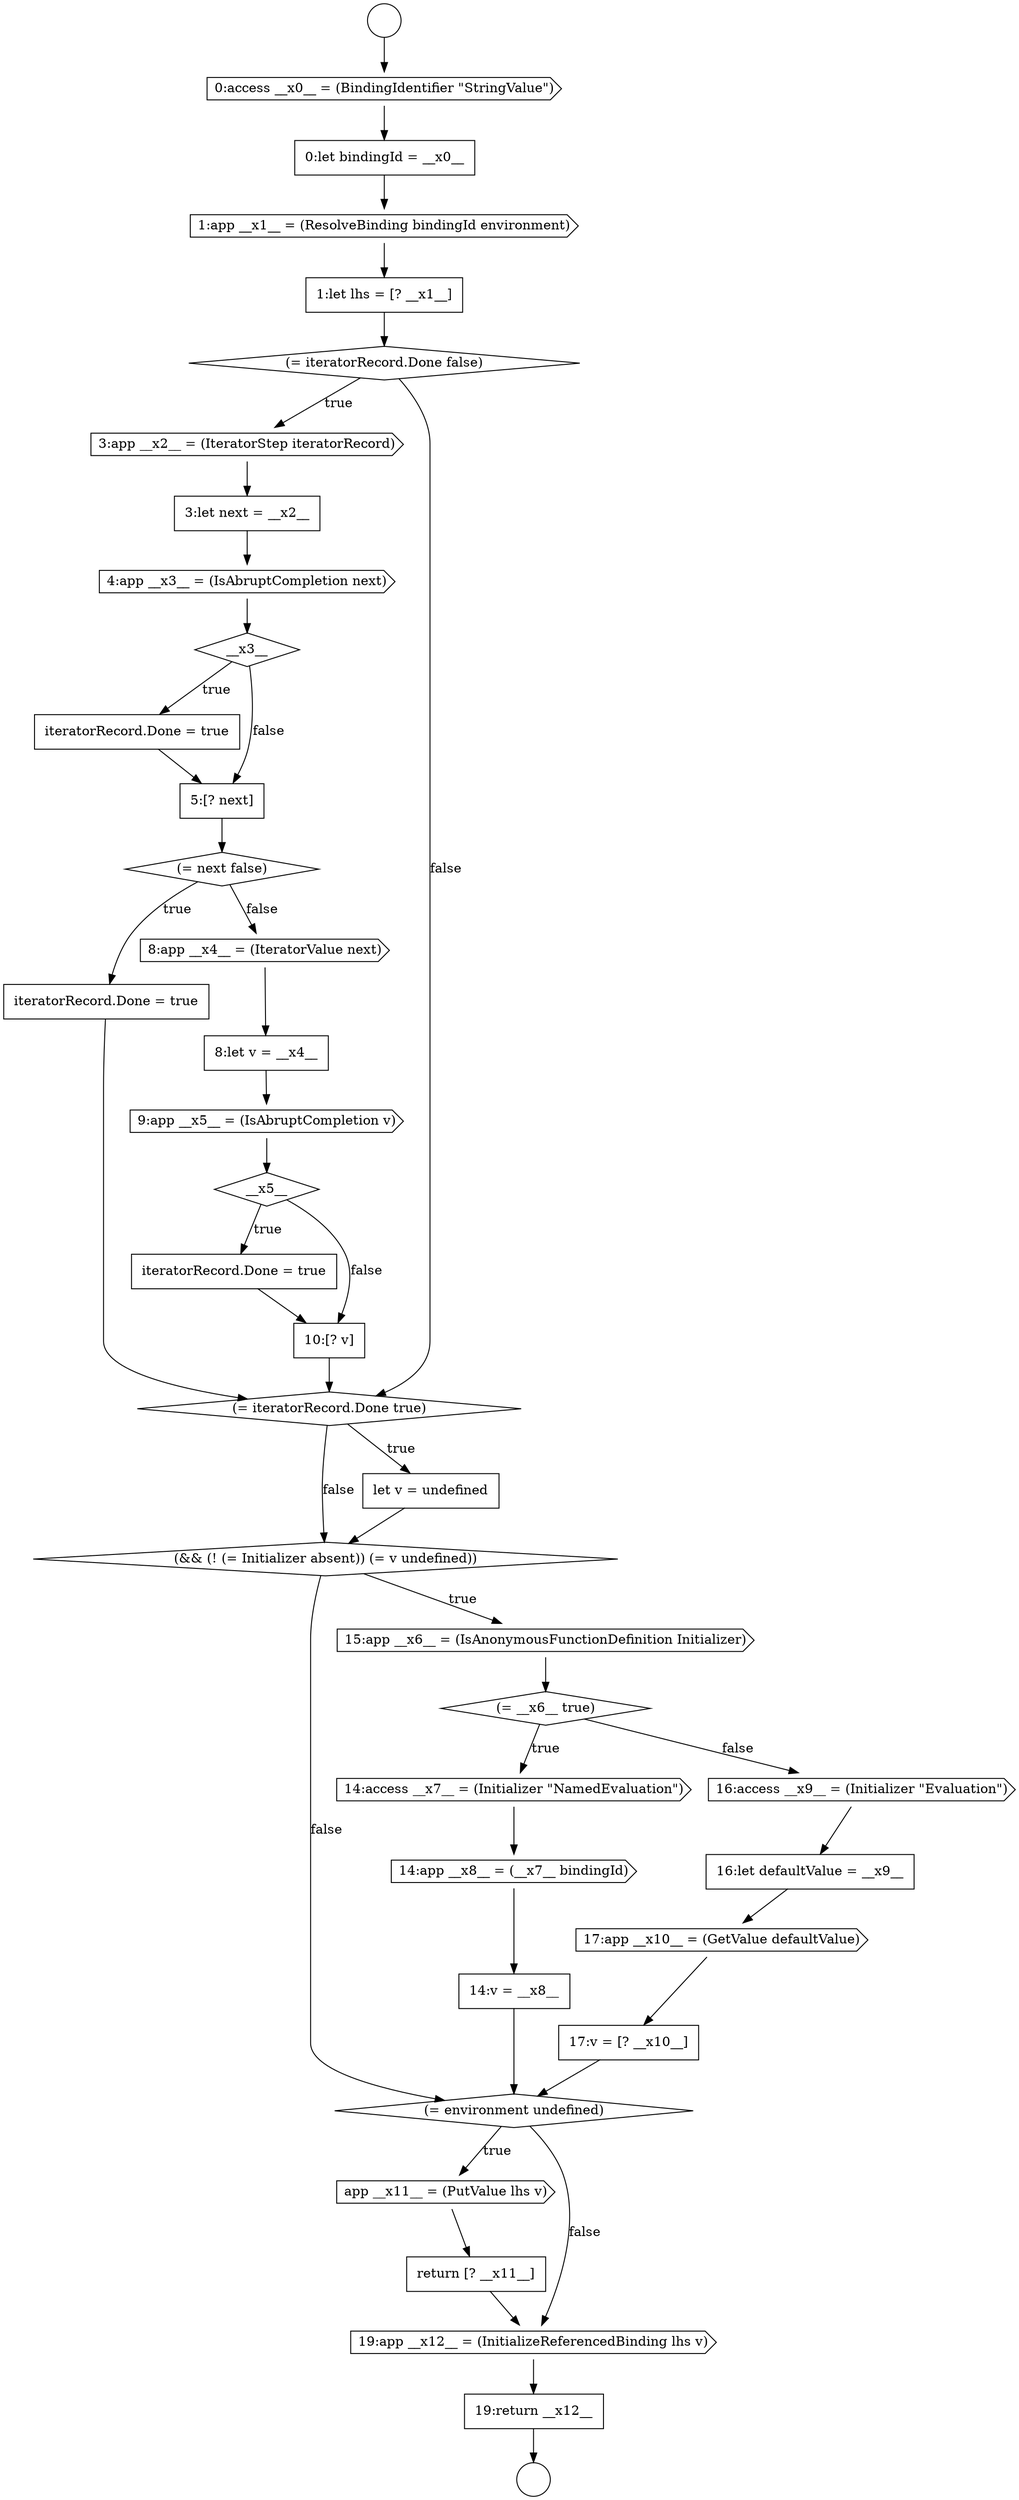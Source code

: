 digraph {
  node7072 [shape=none, margin=0, label=<<font color="black">
    <table border="0" cellborder="1" cellspacing="0" cellpadding="10">
      <tr><td align="left">19:return __x12__</td></tr>
    </table>
  </font>> color="black" fillcolor="white" style=filled]
  node7040 [shape=none, margin=0, label=<<font color="black">
    <table border="0" cellborder="1" cellspacing="0" cellpadding="10">
      <tr><td align="left">1:let lhs = [? __x1__]</td></tr>
    </table>
  </font>> color="black" fillcolor="white" style=filled]
  node7068 [shape=diamond, label=<<font color="black">(= environment undefined)</font>> color="black" fillcolor="white" style=filled]
  node7037 [shape=cds, label=<<font color="black">0:access __x0__ = (BindingIdentifier &quot;StringValue&quot;)</font>> color="black" fillcolor="white" style=filled]
  node7042 [shape=cds, label=<<font color="black">3:app __x2__ = (IteratorStep iteratorRecord)</font>> color="black" fillcolor="white" style=filled]
  node7063 [shape=none, margin=0, label=<<font color="black">
    <table border="0" cellborder="1" cellspacing="0" cellpadding="10">
      <tr><td align="left">14:v = __x8__</td></tr>
    </table>
  </font>> color="black" fillcolor="white" style=filled]
  node7065 [shape=none, margin=0, label=<<font color="black">
    <table border="0" cellborder="1" cellspacing="0" cellpadding="10">
      <tr><td align="left">16:let defaultValue = __x9__</td></tr>
    </table>
  </font>> color="black" fillcolor="white" style=filled]
  node7069 [shape=cds, label=<<font color="black">app __x11__ = (PutValue lhs v)</font>> color="black" fillcolor="white" style=filled]
  node7052 [shape=cds, label=<<font color="black">9:app __x5__ = (IsAbruptCompletion v)</font>> color="black" fillcolor="white" style=filled]
  node7046 [shape=none, margin=0, label=<<font color="black">
    <table border="0" cellborder="1" cellspacing="0" cellpadding="10">
      <tr><td align="left">iteratorRecord.Done = true</td></tr>
    </table>
  </font>> color="black" fillcolor="white" style=filled]
  node7062 [shape=cds, label=<<font color="black">14:app __x8__ = (__x7__ bindingId)</font>> color="black" fillcolor="white" style=filled]
  node7053 [shape=diamond, label=<<font color="black">__x5__</font>> color="black" fillcolor="white" style=filled]
  node7066 [shape=cds, label=<<font color="black">17:app __x10__ = (GetValue defaultValue)</font>> color="black" fillcolor="white" style=filled]
  node7049 [shape=none, margin=0, label=<<font color="black">
    <table border="0" cellborder="1" cellspacing="0" cellpadding="10">
      <tr><td align="left">iteratorRecord.Done = true</td></tr>
    </table>
  </font>> color="black" fillcolor="white" style=filled]
  node7070 [shape=none, margin=0, label=<<font color="black">
    <table border="0" cellborder="1" cellspacing="0" cellpadding="10">
      <tr><td align="left">return [? __x11__]</td></tr>
    </table>
  </font>> color="black" fillcolor="white" style=filled]
  node7067 [shape=none, margin=0, label=<<font color="black">
    <table border="0" cellborder="1" cellspacing="0" cellpadding="10">
      <tr><td align="left">17:v = [? __x10__]</td></tr>
    </table>
  </font>> color="black" fillcolor="white" style=filled]
  node7061 [shape=cds, label=<<font color="black">14:access __x7__ = (Initializer &quot;NamedEvaluation&quot;)</font>> color="black" fillcolor="white" style=filled]
  node7044 [shape=cds, label=<<font color="black">4:app __x3__ = (IsAbruptCompletion next)</font>> color="black" fillcolor="white" style=filled]
  node7039 [shape=cds, label=<<font color="black">1:app __x1__ = (ResolveBinding bindingId environment)</font>> color="black" fillcolor="white" style=filled]
  node7048 [shape=diamond, label=<<font color="black">(= next false)</font>> color="black" fillcolor="white" style=filled]
  node7050 [shape=cds, label=<<font color="black">8:app __x4__ = (IteratorValue next)</font>> color="black" fillcolor="white" style=filled]
  node7064 [shape=cds, label=<<font color="black">16:access __x9__ = (Initializer &quot;Evaluation&quot;)</font>> color="black" fillcolor="white" style=filled]
  node7043 [shape=none, margin=0, label=<<font color="black">
    <table border="0" cellborder="1" cellspacing="0" cellpadding="10">
      <tr><td align="left">3:let next = __x2__</td></tr>
    </table>
  </font>> color="black" fillcolor="white" style=filled]
  node7060 [shape=diamond, label=<<font color="black">(= __x6__ true)</font>> color="black" fillcolor="white" style=filled]
  node7047 [shape=none, margin=0, label=<<font color="black">
    <table border="0" cellborder="1" cellspacing="0" cellpadding="10">
      <tr><td align="left">5:[? next]</td></tr>
    </table>
  </font>> color="black" fillcolor="white" style=filled]
  node7036 [shape=circle label=" " color="black" fillcolor="white" style=filled]
  node7051 [shape=none, margin=0, label=<<font color="black">
    <table border="0" cellborder="1" cellspacing="0" cellpadding="10">
      <tr><td align="left">8:let v = __x4__</td></tr>
    </table>
  </font>> color="black" fillcolor="white" style=filled]
  node7054 [shape=none, margin=0, label=<<font color="black">
    <table border="0" cellborder="1" cellspacing="0" cellpadding="10">
      <tr><td align="left">iteratorRecord.Done = true</td></tr>
    </table>
  </font>> color="black" fillcolor="white" style=filled]
  node7059 [shape=cds, label=<<font color="black">15:app __x6__ = (IsAnonymousFunctionDefinition Initializer)</font>> color="black" fillcolor="white" style=filled]
  node7041 [shape=diamond, label=<<font color="black">(= iteratorRecord.Done false)</font>> color="black" fillcolor="white" style=filled]
  node7038 [shape=none, margin=0, label=<<font color="black">
    <table border="0" cellborder="1" cellspacing="0" cellpadding="10">
      <tr><td align="left">0:let bindingId = __x0__</td></tr>
    </table>
  </font>> color="black" fillcolor="white" style=filled]
  node7058 [shape=diamond, label=<<font color="black">(&amp;&amp; (! (= Initializer absent)) (= v undefined))</font>> color="black" fillcolor="white" style=filled]
  node7045 [shape=diamond, label=<<font color="black">__x3__</font>> color="black" fillcolor="white" style=filled]
  node7055 [shape=none, margin=0, label=<<font color="black">
    <table border="0" cellborder="1" cellspacing="0" cellpadding="10">
      <tr><td align="left">10:[? v]</td></tr>
    </table>
  </font>> color="black" fillcolor="white" style=filled]
  node7071 [shape=cds, label=<<font color="black">19:app __x12__ = (InitializeReferencedBinding lhs v)</font>> color="black" fillcolor="white" style=filled]
  node7035 [shape=circle label=" " color="black" fillcolor="white" style=filled]
  node7056 [shape=diamond, label=<<font color="black">(= iteratorRecord.Done true)</font>> color="black" fillcolor="white" style=filled]
  node7057 [shape=none, margin=0, label=<<font color="black">
    <table border="0" cellborder="1" cellspacing="0" cellpadding="10">
      <tr><td align="left">let v = undefined</td></tr>
    </table>
  </font>> color="black" fillcolor="white" style=filled]
  node7041 -> node7042 [label=<<font color="black">true</font>> color="black"]
  node7041 -> node7056 [label=<<font color="black">false</font>> color="black"]
  node7071 -> node7072 [ color="black"]
  node7067 -> node7068 [ color="black"]
  node7040 -> node7041 [ color="black"]
  node7050 -> node7051 [ color="black"]
  node7046 -> node7047 [ color="black"]
  node7038 -> node7039 [ color="black"]
  node7052 -> node7053 [ color="black"]
  node7064 -> node7065 [ color="black"]
  node7072 -> node7036 [ color="black"]
  node7054 -> node7055 [ color="black"]
  node7051 -> node7052 [ color="black"]
  node7053 -> node7054 [label=<<font color="black">true</font>> color="black"]
  node7053 -> node7055 [label=<<font color="black">false</font>> color="black"]
  node7057 -> node7058 [ color="black"]
  node7049 -> node7056 [ color="black"]
  node7068 -> node7069 [label=<<font color="black">true</font>> color="black"]
  node7068 -> node7071 [label=<<font color="black">false</font>> color="black"]
  node7056 -> node7057 [label=<<font color="black">true</font>> color="black"]
  node7056 -> node7058 [label=<<font color="black">false</font>> color="black"]
  node7058 -> node7059 [label=<<font color="black">true</font>> color="black"]
  node7058 -> node7068 [label=<<font color="black">false</font>> color="black"]
  node7037 -> node7038 [ color="black"]
  node7047 -> node7048 [ color="black"]
  node7061 -> node7062 [ color="black"]
  node7055 -> node7056 [ color="black"]
  node7062 -> node7063 [ color="black"]
  node7063 -> node7068 [ color="black"]
  node7044 -> node7045 [ color="black"]
  node7039 -> node7040 [ color="black"]
  node7043 -> node7044 [ color="black"]
  node7059 -> node7060 [ color="black"]
  node7045 -> node7046 [label=<<font color="black">true</font>> color="black"]
  node7045 -> node7047 [label=<<font color="black">false</font>> color="black"]
  node7048 -> node7049 [label=<<font color="black">true</font>> color="black"]
  node7048 -> node7050 [label=<<font color="black">false</font>> color="black"]
  node7066 -> node7067 [ color="black"]
  node7065 -> node7066 [ color="black"]
  node7035 -> node7037 [ color="black"]
  node7070 -> node7071 [ color="black"]
  node7042 -> node7043 [ color="black"]
  node7069 -> node7070 [ color="black"]
  node7060 -> node7061 [label=<<font color="black">true</font>> color="black"]
  node7060 -> node7064 [label=<<font color="black">false</font>> color="black"]
}
